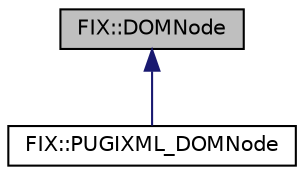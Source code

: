 digraph "FIX::DOMNode"
{
  edge [fontname="Helvetica",fontsize="10",labelfontname="Helvetica",labelfontsize="10"];
  node [fontname="Helvetica",fontsize="10",shape=record];
  Node0 [label="FIX::DOMNode",height=0.2,width=0.4,color="black", fillcolor="grey75", style="filled", fontcolor="black"];
  Node0 -> Node1 [dir="back",color="midnightblue",fontsize="10",style="solid",fontname="Helvetica"];
  Node1 [label="FIX::PUGIXML_DOMNode",height=0.2,width=0.4,color="black", fillcolor="white", style="filled",URL="$class_f_i_x_1_1_p_u_g_i_x_m_l___d_o_m_node.html",tooltip="XML node as represented by pugixml. "];
}
